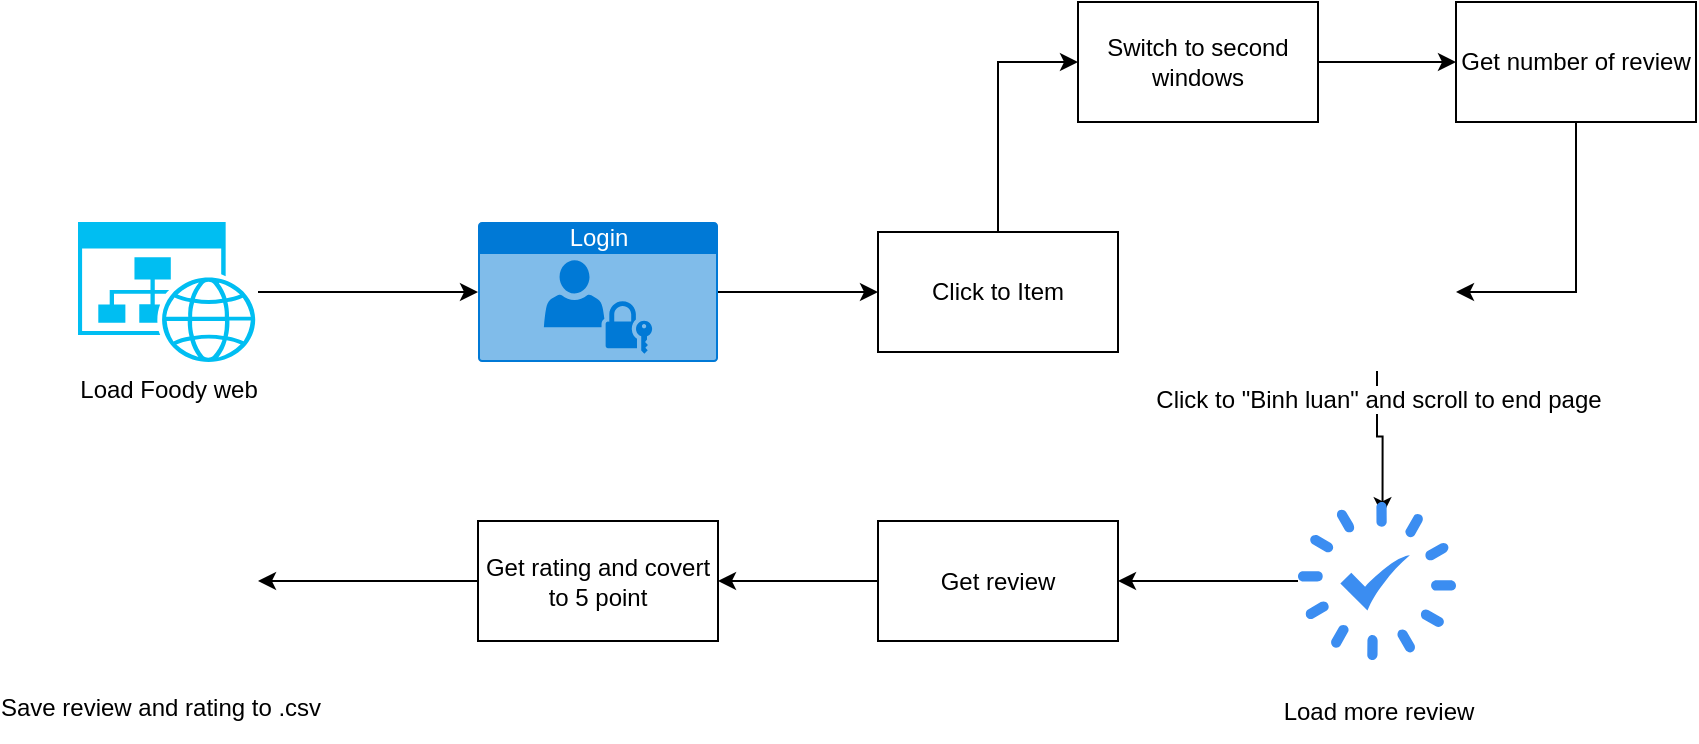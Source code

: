 <mxfile version="20.2.5" type="device"><diagram id="mH9qSHR2fG_cxuanUqn3" name="Page-1"><mxGraphModel dx="1038" dy="1639" grid="1" gridSize="10" guides="1" tooltips="1" connect="1" arrows="1" fold="1" page="1" pageScale="1" pageWidth="850" pageHeight="1100" math="0" shadow="0"><root><mxCell id="0"/><mxCell id="1" parent="0"/><mxCell id="0Hmgu4wcts8llyiA4r77-16" style="edgeStyle=orthogonalEdgeStyle;rounded=0;orthogonalLoop=1;jettySize=auto;html=1;entryX=0;entryY=0.5;entryDx=0;entryDy=0;entryPerimeter=0;" edge="1" parent="1" source="0Hmgu4wcts8llyiA4r77-2" target="0Hmgu4wcts8llyiA4r77-4"><mxGeometry relative="1" as="geometry"/></mxCell><mxCell id="0Hmgu4wcts8llyiA4r77-2" value="Load Foody web" style="verticalLabelPosition=bottom;html=1;verticalAlign=top;align=center;strokeColor=none;fillColor=#00BEF2;shape=mxgraph.azure.website_generic;pointerEvents=1;" vertex="1" parent="1"><mxGeometry x="80" y="100" width="90" height="70" as="geometry"/></mxCell><mxCell id="0Hmgu4wcts8llyiA4r77-17" style="edgeStyle=orthogonalEdgeStyle;rounded=0;orthogonalLoop=1;jettySize=auto;html=1;exitX=1;exitY=0.5;exitDx=0;exitDy=0;exitPerimeter=0;entryX=0;entryY=0.5;entryDx=0;entryDy=0;" edge="1" parent="1" source="0Hmgu4wcts8llyiA4r77-4" target="0Hmgu4wcts8llyiA4r77-6"><mxGeometry relative="1" as="geometry"/></mxCell><mxCell id="0Hmgu4wcts8llyiA4r77-4" value="Login" style="html=1;strokeColor=none;fillColor=#0079D6;labelPosition=center;verticalLabelPosition=middle;verticalAlign=top;align=center;fontSize=12;outlineConnect=0;spacingTop=-6;fontColor=#FFFFFF;sketch=0;shape=mxgraph.sitemap.login;" vertex="1" parent="1"><mxGeometry x="280" y="100" width="120" height="70" as="geometry"/></mxCell><mxCell id="0Hmgu4wcts8llyiA4r77-24" style="edgeStyle=orthogonalEdgeStyle;rounded=0;orthogonalLoop=1;jettySize=auto;html=1;entryX=0;entryY=0.5;entryDx=0;entryDy=0;" edge="1" parent="1" source="0Hmgu4wcts8llyiA4r77-6" target="0Hmgu4wcts8llyiA4r77-23"><mxGeometry relative="1" as="geometry"/></mxCell><mxCell id="0Hmgu4wcts8llyiA4r77-6" value="Click to Item" style="rounded=0;whiteSpace=wrap;html=1;" vertex="1" parent="1"><mxGeometry x="480" y="105" width="120" height="60" as="geometry"/></mxCell><mxCell id="0Hmgu4wcts8llyiA4r77-19" style="edgeStyle=orthogonalEdgeStyle;rounded=0;orthogonalLoop=1;jettySize=auto;html=1;entryX=0.535;entryY=0.083;entryDx=0;entryDy=0;entryPerimeter=0;" edge="1" parent="1" source="0Hmgu4wcts8llyiA4r77-7" target="0Hmgu4wcts8llyiA4r77-8"><mxGeometry relative="1" as="geometry"/></mxCell><mxCell id="0Hmgu4wcts8llyiA4r77-7" value="Click to &quot;Binh luan&quot; and scroll to end page" style="shape=image;html=1;verticalAlign=top;verticalLabelPosition=bottom;labelBackgroundColor=#ffffff;imageAspect=0;aspect=fixed;image=https://cdn1.iconfinder.com/data/icons/hawcons/32/699505-icon-27-one-finger-click-128.png" vertex="1" parent="1"><mxGeometry x="690" y="95.5" width="79" height="79" as="geometry"/></mxCell><mxCell id="0Hmgu4wcts8llyiA4r77-20" style="edgeStyle=orthogonalEdgeStyle;rounded=0;orthogonalLoop=1;jettySize=auto;html=1;entryX=1;entryY=0.5;entryDx=0;entryDy=0;" edge="1" parent="1" source="0Hmgu4wcts8llyiA4r77-8" target="0Hmgu4wcts8llyiA4r77-10"><mxGeometry relative="1" as="geometry"/></mxCell><mxCell id="0Hmgu4wcts8llyiA4r77-8" value="" style="sketch=0;html=1;aspect=fixed;strokeColor=none;shadow=0;align=center;verticalAlign=top;fillColor=#3B8DF1;shape=mxgraph.gcp2.loading" vertex="1" parent="1"><mxGeometry x="690" y="240" width="79" height="79" as="geometry"/></mxCell><mxCell id="0Hmgu4wcts8llyiA4r77-21" style="edgeStyle=orthogonalEdgeStyle;rounded=0;orthogonalLoop=1;jettySize=auto;html=1;entryX=1;entryY=0.5;entryDx=0;entryDy=0;" edge="1" parent="1" source="0Hmgu4wcts8llyiA4r77-10" target="0Hmgu4wcts8llyiA4r77-11"><mxGeometry relative="1" as="geometry"/></mxCell><mxCell id="0Hmgu4wcts8llyiA4r77-10" value="Get review" style="rounded=0;whiteSpace=wrap;html=1;" vertex="1" parent="1"><mxGeometry x="480" y="249.5" width="120" height="60" as="geometry"/></mxCell><mxCell id="0Hmgu4wcts8llyiA4r77-22" style="edgeStyle=orthogonalEdgeStyle;rounded=0;orthogonalLoop=1;jettySize=auto;html=1;entryX=1;entryY=0.5;entryDx=0;entryDy=0;" edge="1" parent="1" source="0Hmgu4wcts8llyiA4r77-11" target="0Hmgu4wcts8llyiA4r77-13"><mxGeometry relative="1" as="geometry"/></mxCell><mxCell id="0Hmgu4wcts8llyiA4r77-11" value="Get rating and covert to 5 point" style="rounded=0;whiteSpace=wrap;html=1;" vertex="1" parent="1"><mxGeometry x="280" y="249.5" width="120" height="60" as="geometry"/></mxCell><mxCell id="0Hmgu4wcts8llyiA4r77-13" value="Save review and rating to .csv" style="shape=image;html=1;verticalAlign=top;verticalLabelPosition=bottom;labelBackgroundColor=#ffffff;imageAspect=0;aspect=fixed;image=https://cdn1.iconfinder.com/data/icons/unicons-line-vol-5/24/save-128.png" vertex="1" parent="1"><mxGeometry x="72" y="230.5" width="98" height="98" as="geometry"/></mxCell><mxCell id="0Hmgu4wcts8llyiA4r77-14" value="Load more review" style="text;html=1;align=center;verticalAlign=middle;resizable=0;points=[];autosize=1;strokeColor=none;fillColor=none;" vertex="1" parent="1"><mxGeometry x="669.5" y="330" width="120" height="30" as="geometry"/></mxCell><mxCell id="0Hmgu4wcts8llyiA4r77-28" style="edgeStyle=orthogonalEdgeStyle;rounded=0;orthogonalLoop=1;jettySize=auto;html=1;entryX=0;entryY=0.5;entryDx=0;entryDy=0;" edge="1" parent="1" source="0Hmgu4wcts8llyiA4r77-23" target="0Hmgu4wcts8llyiA4r77-27"><mxGeometry relative="1" as="geometry"/></mxCell><mxCell id="0Hmgu4wcts8llyiA4r77-23" value="Switch to second windows" style="rounded=0;whiteSpace=wrap;html=1;" vertex="1" parent="1"><mxGeometry x="580" y="-10" width="120" height="60" as="geometry"/></mxCell><mxCell id="0Hmgu4wcts8llyiA4r77-29" style="edgeStyle=orthogonalEdgeStyle;rounded=0;orthogonalLoop=1;jettySize=auto;html=1;entryX=1;entryY=0.5;entryDx=0;entryDy=0;" edge="1" parent="1" source="0Hmgu4wcts8llyiA4r77-27" target="0Hmgu4wcts8llyiA4r77-7"><mxGeometry relative="1" as="geometry"/></mxCell><mxCell id="0Hmgu4wcts8llyiA4r77-27" value="Get number of review" style="rounded=0;whiteSpace=wrap;html=1;" vertex="1" parent="1"><mxGeometry x="769" y="-10" width="120" height="60" as="geometry"/></mxCell></root></mxGraphModel></diagram></mxfile>